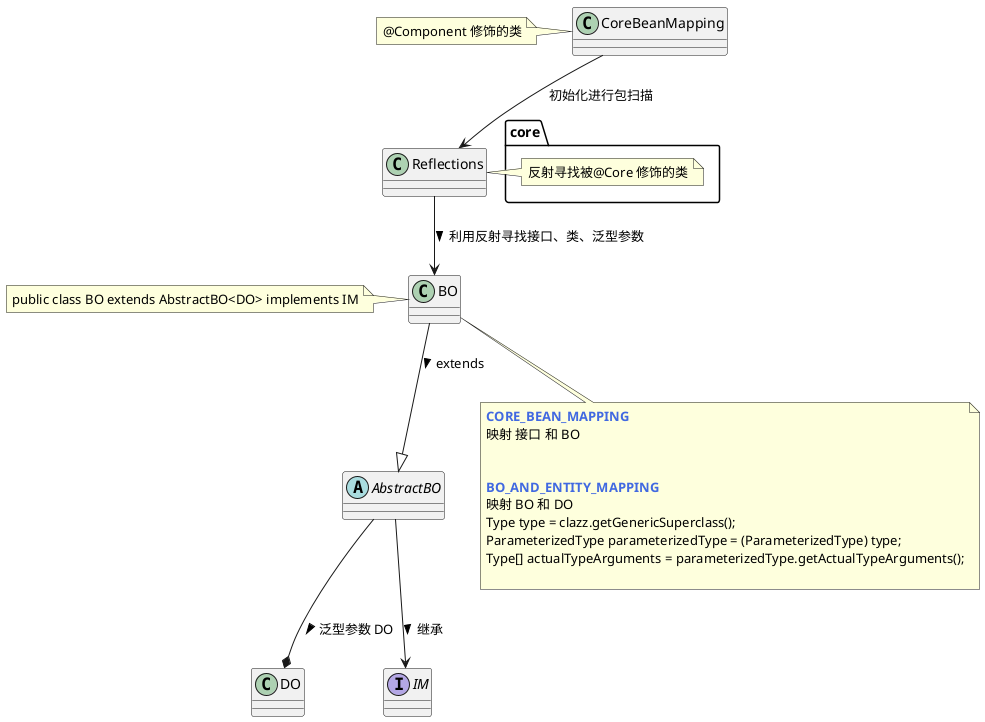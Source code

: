@startuml
'https://plantuml.com/class-diagram
together {
      class CoreBeanMapping {
      }
      note left: @Component 修饰的类


      CoreBeanMapping --> Reflections:初始化进行包扫描
      class Reflections {}

      package core {
         note left: 反射寻找被@Core 修饰的类
      }
}


together {

 class BO {}
 note left : public class BO extends AbstractBO<DO> implements IM

 class DO {}

 BO --|> AbstractBO : > extends

 AbstractBO --* DO : > 泛型参数 DO

 AbstractBO --> IM :> 继承

 abstract AbstractBO

 interface IM
}

Reflections --> BO :> 利用反射寻找接口、类、泛型参数

note as N1
  <b><color:royalBlue>CORE_BEAN_MAPPING</color>
  映射 接口 和 BO


  <b><color:royalBlue>BO_AND_ENTITY_MAPPING</color>
  映射 BO 和 DO
  Type type = clazz.getGenericSuperclass();
  ParameterizedType parameterizedType = (ParameterizedType) type;
  Type[] actualTypeArguments = parameterizedType.getActualTypeArguments();

end note

BO --> N1




@enduml